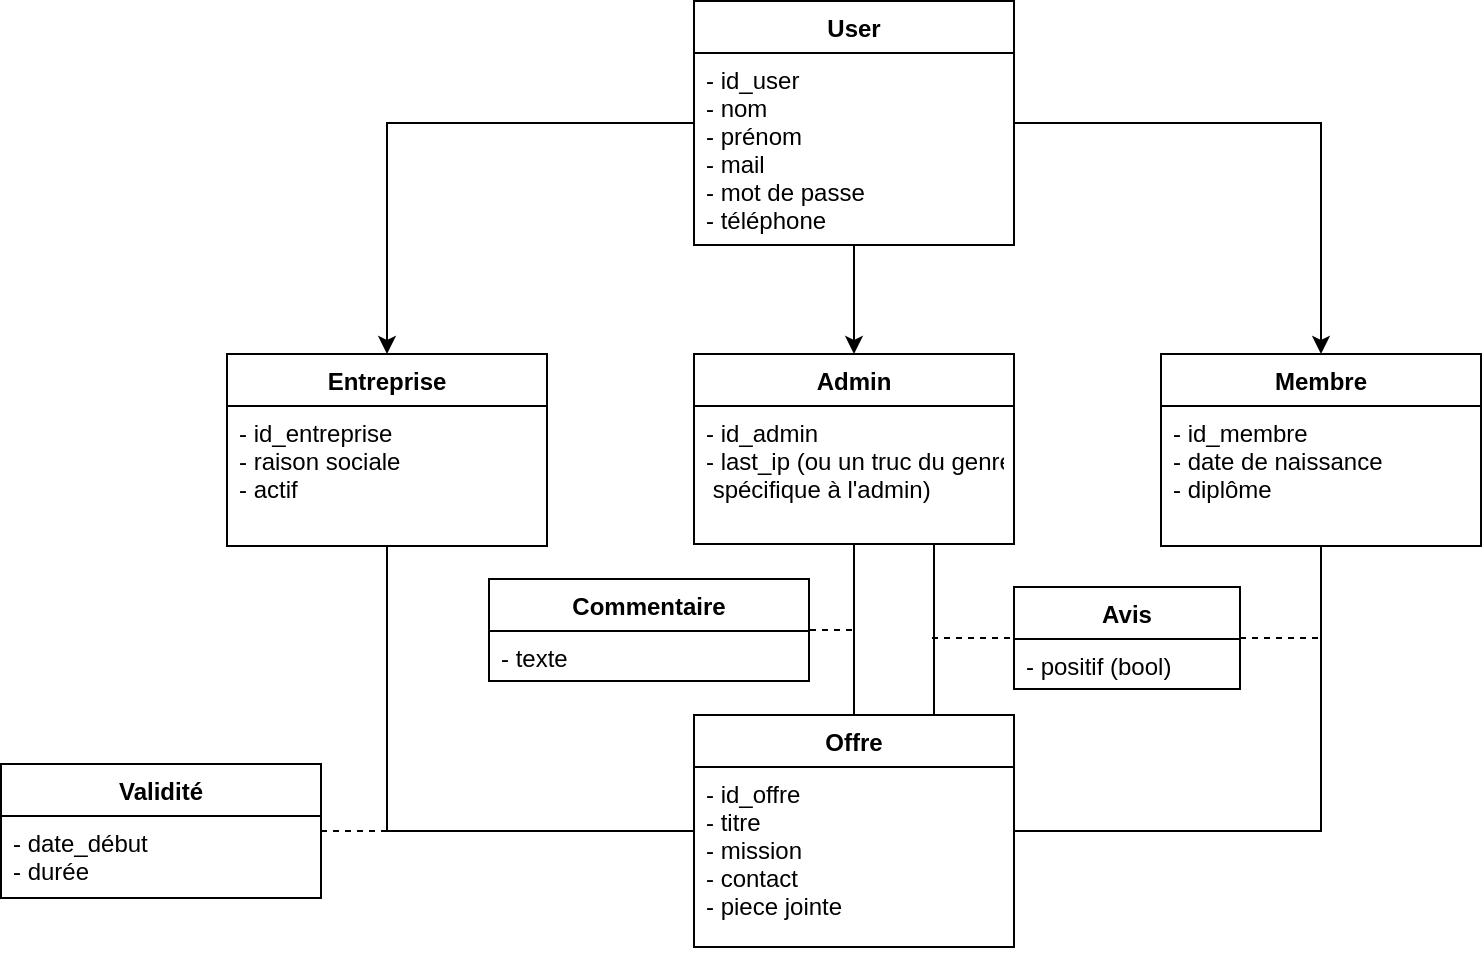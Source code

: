 <mxfile version="12.2.0" type="github" pages="1">
  <diagram id="_vPQhARQ6IZRwpN4OoXx" name="Page-1">
    <mxGraphModel dx="865" dy="463" grid="0" gridSize="10" guides="1" tooltips="1" connect="1" arrows="1" fold="1" page="1" pageScale="1" pageWidth="1169" pageHeight="827" math="0" shadow="0">
      <root>
        <mxCell id="0"/>
        <mxCell id="1" parent="0"/>
        <mxCell id="D_JajAcOyjfC7AItg3Wy-3" value="" style="edgeStyle=orthogonalEdgeStyle;rounded=0;orthogonalLoop=1;jettySize=auto;html=1;" edge="1" parent="1" source="yUf0CW3L8674ILt4G8JO-1" target="D_JajAcOyjfC7AItg3Wy-1">
          <mxGeometry relative="1" as="geometry"/>
        </mxCell>
        <mxCell id="D_JajAcOyjfC7AItg3Wy-6" value="" style="edgeStyle=orthogonalEdgeStyle;rounded=0;orthogonalLoop=1;jettySize=auto;html=1;" edge="1" parent="1" source="yUf0CW3L8674ILt4G8JO-1" target="D_JajAcOyjfC7AItg3Wy-4">
          <mxGeometry relative="1" as="geometry"/>
        </mxCell>
        <mxCell id="D_JajAcOyjfC7AItg3Wy-9" value="" style="edgeStyle=orthogonalEdgeStyle;rounded=0;orthogonalLoop=1;jettySize=auto;html=1;" edge="1" parent="1" source="yUf0CW3L8674ILt4G8JO-1" target="D_JajAcOyjfC7AItg3Wy-7">
          <mxGeometry relative="1" as="geometry"/>
        </mxCell>
        <mxCell id="yUf0CW3L8674ILt4G8JO-1" value="User" style="swimlane;fontStyle=1;align=center;verticalAlign=top;childLayout=stackLayout;horizontal=1;startSize=26;horizontalStack=0;resizeParent=1;resizeParentMax=0;resizeLast=0;collapsible=1;marginBottom=0;" parent="1" vertex="1">
          <mxGeometry x="407" y="131.5" width="160" height="122" as="geometry">
            <mxRectangle x="407" y="131.5" width="53" height="26" as="alternateBounds"/>
          </mxGeometry>
        </mxCell>
        <mxCell id="yUf0CW3L8674ILt4G8JO-2" value="- id_user&#xa;- nom&#xa;- prénom&#xa;- mail&#xa;- mot de passe&#xa;- téléphone" style="text;strokeColor=none;fillColor=none;align=left;verticalAlign=top;spacingLeft=4;spacingRight=4;overflow=hidden;rotatable=0;points=[[0,0.5],[1,0.5]];portConstraint=eastwest;" parent="yUf0CW3L8674ILt4G8JO-1" vertex="1">
          <mxGeometry y="26" width="160" height="96" as="geometry"/>
        </mxCell>
        <mxCell id="D_JajAcOyjfC7AItg3Wy-24" style="edgeStyle=orthogonalEdgeStyle;rounded=0;orthogonalLoop=1;jettySize=auto;html=1;entryX=0.5;entryY=0;entryDx=0;entryDy=0;endArrow=none;endFill=0;exitX=0.5;exitY=1;exitDx=0;exitDy=0;" edge="1" parent="1" source="D_JajAcOyjfC7AItg3Wy-7" target="D_JajAcOyjfC7AItg3Wy-14">
          <mxGeometry relative="1" as="geometry">
            <mxPoint x="487" y="386" as="sourcePoint"/>
          </mxGeometry>
        </mxCell>
        <mxCell id="D_JajAcOyjfC7AItg3Wy-28" style="edgeStyle=orthogonalEdgeStyle;rounded=0;orthogonalLoop=1;jettySize=auto;html=1;entryX=0.75;entryY=0;entryDx=0;entryDy=0;endArrow=none;endFill=0;exitX=0.75;exitY=1;exitDx=0;exitDy=0;" edge="1" parent="1" source="D_JajAcOyjfC7AItg3Wy-7" target="D_JajAcOyjfC7AItg3Wy-14">
          <mxGeometry relative="1" as="geometry">
            <mxPoint x="527" y="413" as="sourcePoint"/>
          </mxGeometry>
        </mxCell>
        <mxCell id="D_JajAcOyjfC7AItg3Wy-7" value="Admin" style="swimlane;fontStyle=1;align=center;verticalAlign=top;childLayout=stackLayout;horizontal=1;startSize=26;horizontalStack=0;resizeParent=1;resizeParentMax=0;resizeLast=0;collapsible=1;marginBottom=0;" vertex="1" parent="1">
          <mxGeometry x="407" y="308" width="160" height="95" as="geometry">
            <mxRectangle x="407" y="308" width="53" height="26" as="alternateBounds"/>
          </mxGeometry>
        </mxCell>
        <mxCell id="D_JajAcOyjfC7AItg3Wy-8" value="- id_admin&#xa;- last_ip (ou un truc du genre&#xa; spécifique à l&#39;admin)&#xa;" style="text;strokeColor=none;fillColor=none;align=left;verticalAlign=top;spacingLeft=4;spacingRight=4;overflow=hidden;rotatable=0;points=[[0,0.5],[1,0.5]];portConstraint=eastwest;" vertex="1" parent="D_JajAcOyjfC7AItg3Wy-7">
          <mxGeometry y="26" width="160" height="69" as="geometry"/>
        </mxCell>
        <mxCell id="D_JajAcOyjfC7AItg3Wy-29" style="edgeStyle=orthogonalEdgeStyle;rounded=0;orthogonalLoop=1;jettySize=auto;html=1;entryX=1;entryY=0.5;entryDx=0;entryDy=0;endArrow=none;endFill=0;exitX=0.5;exitY=1;exitDx=0;exitDy=0;" edge="1" parent="1" source="D_JajAcOyjfC7AItg3Wy-4" target="D_JajAcOyjfC7AItg3Wy-14">
          <mxGeometry relative="1" as="geometry"/>
        </mxCell>
        <mxCell id="D_JajAcOyjfC7AItg3Wy-4" value="Membre" style="swimlane;fontStyle=1;align=center;verticalAlign=top;childLayout=stackLayout;horizontal=1;startSize=26;horizontalStack=0;resizeParent=1;resizeParentMax=0;resizeLast=0;collapsible=1;marginBottom=0;" vertex="1" parent="1">
          <mxGeometry x="640.5" y="308" width="160" height="96" as="geometry">
            <mxRectangle x="640.5" y="308" width="53" height="26" as="alternateBounds"/>
          </mxGeometry>
        </mxCell>
        <mxCell id="D_JajAcOyjfC7AItg3Wy-5" value="- id_membre&#xa;- date de naissance&#xa;- diplôme" style="text;strokeColor=none;fillColor=none;align=left;verticalAlign=top;spacingLeft=4;spacingRight=4;overflow=hidden;rotatable=0;points=[[0,0.5],[1,0.5]];portConstraint=eastwest;" vertex="1" parent="D_JajAcOyjfC7AItg3Wy-4">
          <mxGeometry y="26" width="160" height="70" as="geometry"/>
        </mxCell>
        <mxCell id="D_JajAcOyjfC7AItg3Wy-17" style="edgeStyle=orthogonalEdgeStyle;rounded=0;orthogonalLoop=1;jettySize=auto;html=1;entryX=0;entryY=0.5;entryDx=0;entryDy=0;exitX=0.5;exitY=1;exitDx=0;exitDy=0;endArrow=none;endFill=0;" edge="1" parent="1" source="D_JajAcOyjfC7AItg3Wy-1" target="D_JajAcOyjfC7AItg3Wy-14">
          <mxGeometry relative="1" as="geometry"/>
        </mxCell>
        <mxCell id="D_JajAcOyjfC7AItg3Wy-1" value="Entreprise" style="swimlane;fontStyle=1;align=center;verticalAlign=top;childLayout=stackLayout;horizontal=1;startSize=26;horizontalStack=0;resizeParent=1;resizeParentMax=0;resizeLast=0;collapsible=1;marginBottom=0;" vertex="1" parent="1">
          <mxGeometry x="173.5" y="308" width="160" height="96" as="geometry">
            <mxRectangle x="173.5" y="308" width="53" height="26" as="alternateBounds"/>
          </mxGeometry>
        </mxCell>
        <mxCell id="D_JajAcOyjfC7AItg3Wy-2" value="- id_entreprise&#xa;- raison sociale&#xa;- actif" style="text;strokeColor=none;fillColor=none;align=left;verticalAlign=top;spacingLeft=4;spacingRight=4;overflow=hidden;rotatable=0;points=[[0,0.5],[1,0.5]];portConstraint=eastwest;fontStyle=0" vertex="1" parent="D_JajAcOyjfC7AItg3Wy-1">
          <mxGeometry y="26" width="160" height="70" as="geometry"/>
        </mxCell>
        <mxCell id="D_JajAcOyjfC7AItg3Wy-14" value="Offre" style="swimlane;fontStyle=1;align=center;verticalAlign=top;childLayout=stackLayout;horizontal=1;startSize=26;horizontalStack=0;resizeParent=1;resizeParentMax=0;resizeLast=0;collapsible=1;marginBottom=0;" vertex="1" parent="1">
          <mxGeometry x="407" y="488.5" width="160" height="116" as="geometry">
            <mxRectangle x="407" y="488.5" width="53" height="26" as="alternateBounds"/>
          </mxGeometry>
        </mxCell>
        <mxCell id="D_JajAcOyjfC7AItg3Wy-15" value="- id_offre&#xa;- titre&#xa;- mission&#xa;- contact&#xa;- piece jointe" style="text;strokeColor=none;fillColor=none;align=left;verticalAlign=top;spacingLeft=4;spacingRight=4;overflow=hidden;rotatable=0;points=[[0,0.5],[1,0.5]];portConstraint=eastwest;" vertex="1" parent="D_JajAcOyjfC7AItg3Wy-14">
          <mxGeometry y="26" width="160" height="90" as="geometry"/>
        </mxCell>
        <mxCell id="D_JajAcOyjfC7AItg3Wy-18" value="Validité" style="swimlane;fontStyle=1;align=center;verticalAlign=top;childLayout=stackLayout;horizontal=1;startSize=26;horizontalStack=0;resizeParent=1;resizeParentMax=0;resizeLast=0;collapsible=1;marginBottom=0;" vertex="1" parent="1">
          <mxGeometry x="60.5" y="513" width="160" height="67" as="geometry">
            <mxRectangle x="407" y="488.5" width="53" height="26" as="alternateBounds"/>
          </mxGeometry>
        </mxCell>
        <mxCell id="D_JajAcOyjfC7AItg3Wy-19" value="- date_début&#xa;- durée" style="text;strokeColor=none;fillColor=none;align=left;verticalAlign=top;spacingLeft=4;spacingRight=4;overflow=hidden;rotatable=0;points=[[0,0.5],[1,0.5]];portConstraint=eastwest;" vertex="1" parent="D_JajAcOyjfC7AItg3Wy-18">
          <mxGeometry y="26" width="160" height="41" as="geometry"/>
        </mxCell>
        <mxCell id="D_JajAcOyjfC7AItg3Wy-20" value="" style="line;strokeWidth=1;fillColor=none;align=left;verticalAlign=middle;spacingTop=-1;spacingLeft=3;spacingRight=3;rotatable=0;labelPosition=right;points=[];portConstraint=eastwest;dashed=1;" vertex="1" parent="1">
          <mxGeometry x="220.5" y="542.5" width="40" height="8" as="geometry"/>
        </mxCell>
        <mxCell id="D_JajAcOyjfC7AItg3Wy-25" value="Commentaire" style="swimlane;fontStyle=1;align=center;verticalAlign=top;childLayout=stackLayout;horizontal=1;startSize=26;horizontalStack=0;resizeParent=1;resizeParentMax=0;resizeLast=0;collapsible=1;marginBottom=0;" vertex="1" parent="1">
          <mxGeometry x="304.5" y="420.5" width="160" height="51" as="geometry">
            <mxRectangle x="407" y="488.5" width="53" height="26" as="alternateBounds"/>
          </mxGeometry>
        </mxCell>
        <mxCell id="D_JajAcOyjfC7AItg3Wy-26" value="- texte" style="text;strokeColor=none;fillColor=none;align=left;verticalAlign=top;spacingLeft=4;spacingRight=4;overflow=hidden;rotatable=0;points=[[0,0.5],[1,0.5]];portConstraint=eastwest;" vertex="1" parent="D_JajAcOyjfC7AItg3Wy-25">
          <mxGeometry y="26" width="160" height="25" as="geometry"/>
        </mxCell>
        <mxCell id="D_JajAcOyjfC7AItg3Wy-27" value="" style="line;strokeWidth=1;fillColor=none;align=left;verticalAlign=middle;spacingTop=-1;spacingLeft=3;spacingRight=3;rotatable=0;labelPosition=right;points=[];portConstraint=eastwest;dashed=1;" vertex="1" parent="1">
          <mxGeometry x="465" y="442" width="21" height="8" as="geometry"/>
        </mxCell>
        <mxCell id="D_JajAcOyjfC7AItg3Wy-30" value="Avis" style="swimlane;fontStyle=1;align=center;verticalAlign=top;childLayout=stackLayout;horizontal=1;startSize=26;horizontalStack=0;resizeParent=1;resizeParentMax=0;resizeLast=0;collapsible=1;marginBottom=0;" vertex="1" parent="1">
          <mxGeometry x="567" y="424.5" width="113" height="51" as="geometry">
            <mxRectangle x="407" y="488.5" width="53" height="26" as="alternateBounds"/>
          </mxGeometry>
        </mxCell>
        <mxCell id="D_JajAcOyjfC7AItg3Wy-31" value="- positif (bool)" style="text;strokeColor=none;fillColor=none;align=left;verticalAlign=top;spacingLeft=4;spacingRight=4;overflow=hidden;rotatable=0;points=[[0,0.5],[1,0.5]];portConstraint=eastwest;" vertex="1" parent="D_JajAcOyjfC7AItg3Wy-30">
          <mxGeometry y="26" width="113" height="25" as="geometry"/>
        </mxCell>
        <mxCell id="D_JajAcOyjfC7AItg3Wy-32" value="" style="line;strokeWidth=1;fillColor=none;align=left;verticalAlign=middle;spacingTop=-1;spacingLeft=3;spacingRight=3;rotatable=0;labelPosition=right;points=[];portConstraint=eastwest;dashed=1;" vertex="1" parent="1">
          <mxGeometry x="526" y="446" width="41" height="8" as="geometry"/>
        </mxCell>
        <mxCell id="D_JajAcOyjfC7AItg3Wy-33" value="" style="line;strokeWidth=1;fillColor=none;align=left;verticalAlign=middle;spacingTop=-1;spacingLeft=3;spacingRight=3;rotatable=0;labelPosition=right;points=[];portConstraint=eastwest;dashed=1;" vertex="1" parent="1">
          <mxGeometry x="680" y="446" width="40" height="8" as="geometry"/>
        </mxCell>
      </root>
    </mxGraphModel>
  </diagram>
</mxfile>
